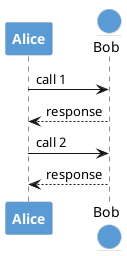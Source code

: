 {
  "sha1": "rw5eco8tpoo1xc77lcgdllo6p2e9x1m",
  "insertion": {
    "when": "2024-06-04T17:28:44.329Z",
    "url": "http://forum.plantuml.net/7591/entityfont-skinparams-dont-appear-to-work-sequence-diagram",
    "user": "plantuml@gmail.com"
  }
}
@startuml
skinparam Actor {
   FontStyle bold
   FontSize 14
   FontColor #5b9bd5
}

skinparam Entity {
   BorderColor #c8c8c8
   BackgroundColor #5b9bd5
}

skinparam Sequence {
   ParticipantBorderColor #c8c8c8
   ParticipantBackgroundColor #5b9bd5
   ParticipantFontStyle bold
   ParticipantFontSize 14
   ParticipantFontColor #ffffff
}

participant Alice
entity Bob

Alice -> Bob: call 1
Bob --> Alice: response

Alice -> Bob: call 2
Alice <-- Bob: response

@enduml
